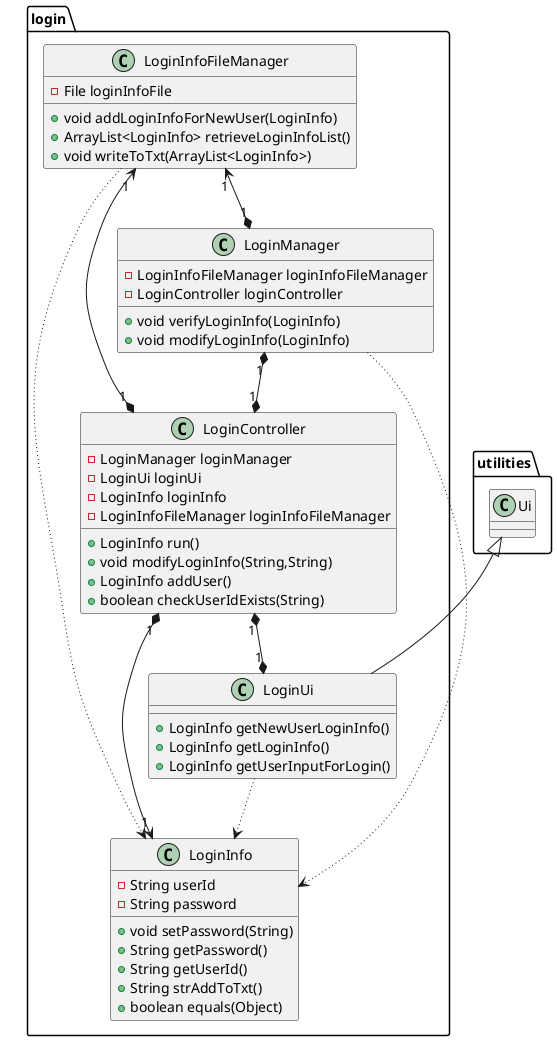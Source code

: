 @startuml
class login.LoginUi {
+ LoginInfo getNewUserLoginInfo()
+ LoginInfo getLoginInfo()
+ LoginInfo getUserInputForLogin()
}
class login.LoginController {
- LoginManager loginManager
- LoginUi loginUi
- LoginInfo loginInfo
- LoginInfoFileManager loginInfoFileManager
+ LoginInfo run()
+ void modifyLoginInfo(String,String)
+ LoginInfo addUser()
+ boolean checkUserIdExists(String)
}
class login.LoginInfo {
- String userId
- String password
+ void setPassword(String)
+ String getPassword()
+ String getUserId()
+ String strAddToTxt()
+ boolean equals(Object)
}
class login.LoginInfoFileManager {
- File loginInfoFile
+ void addLoginInfoForNewUser(LoginInfo)
+ ArrayList<LoginInfo> retrieveLoginInfoList()
+ void writeToTxt(ArrayList<LoginInfo>)
}
class login.LoginManager {
- LoginInfoFileManager loginInfoFileManager
- LoginController loginController
+ void verifyLoginInfo(LoginInfo)
+ void modifyLoginInfo(LoginInfo)
}


utilities.Ui <|-- login.LoginUi

login.LoginInfoFileManager "1" <--* "1" login.LoginManager
login.LoginInfoFileManager "1" <--* "1" login.LoginController
login.LoginInfoFileManager  -[dotted]-> login.LoginInfo


login.LoginManager "1" *--* "1" login.LoginController
login.LoginManager  -[dotted]-> login.LoginInfo

login.LoginController "1" *--> "1" login.LoginInfo
login.LoginController "1" *--* "1" login.LoginUi

login.LoginUi  -[dotted]-> login.LoginInfo
@enduml